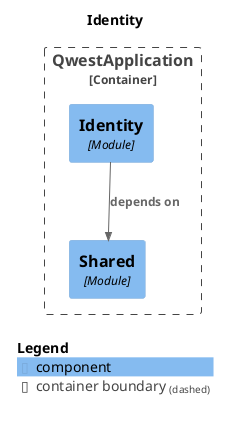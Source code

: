 @startuml
set separator none
title Identity

top to bottom direction

!include <C4/C4>
!include <C4/C4_Context>
!include <C4/C4_Component>

Container_Boundary("QwestApplication.QwestApplication_boundary", "QwestApplication", $tags="") {
  Component(QwestApplication.QwestApplication.Shared, "Shared", $techn="Module", $descr="", $tags="", $link="")
  Component(QwestApplication.QwestApplication.Identity, "Identity", $techn="Module", $descr="", $tags="", $link="")
}

Rel(QwestApplication.QwestApplication.Identity, QwestApplication.QwestApplication.Shared, "depends on", $techn="", $tags="", $link="")

SHOW_LEGEND(true)
@enduml